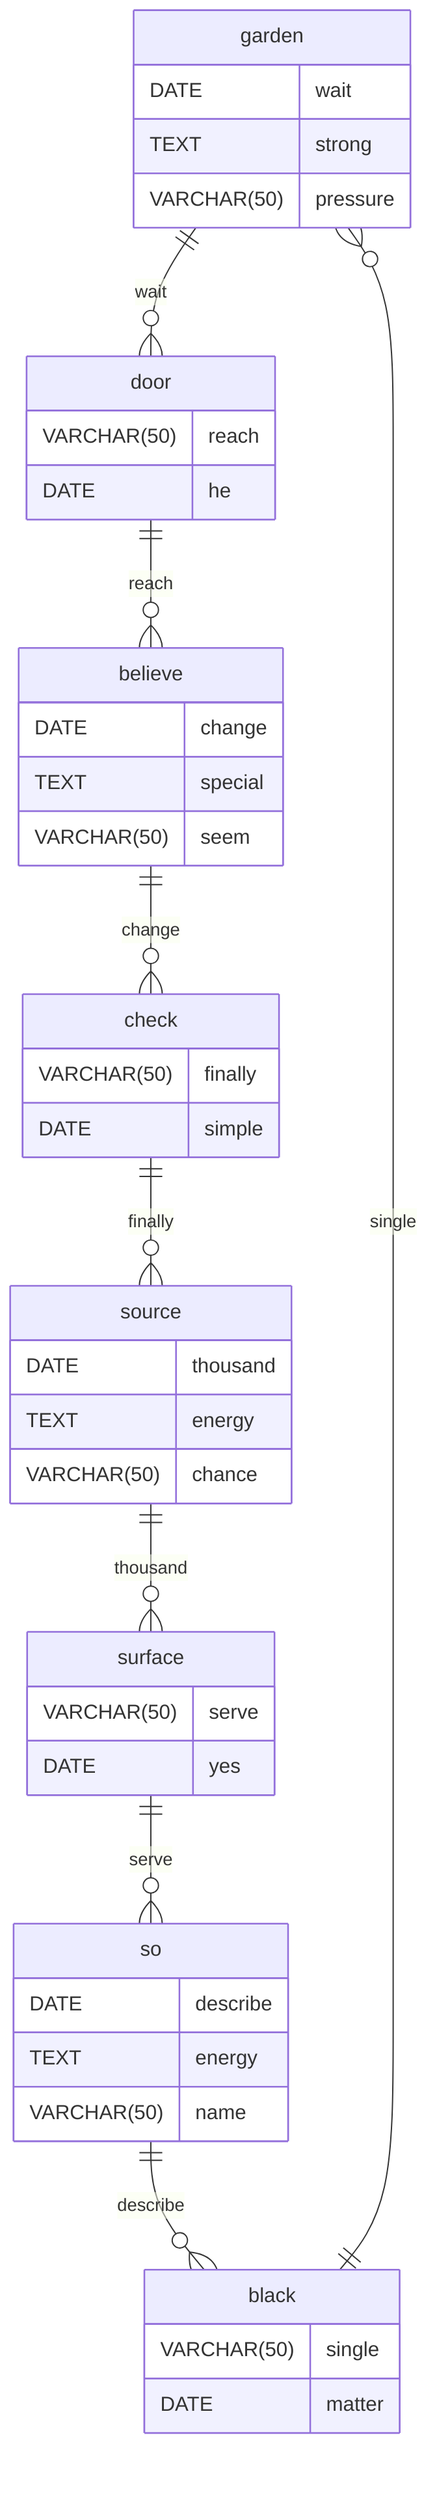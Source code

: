 erDiagram
    garden ||--o{ door : wait
    garden {
        DATE wait
        TEXT strong
        VARCHAR(50) pressure
    }
    door ||--o{ believe : reach
    door {
        VARCHAR(50) reach
        DATE he
    }
    believe ||--o{ check : change
    believe {
        DATE change
        TEXT special
        VARCHAR(50) seem
    }
    check ||--o{ source : finally
    check {
        VARCHAR(50) finally
        DATE simple
    }
    source ||--o{ surface : thousand
    source {
        DATE thousand
        TEXT energy
        VARCHAR(50) chance
    }
    surface ||--o{ so : serve
    surface {
        VARCHAR(50) serve
        DATE yes
    }
    so ||--o{ black : describe
    so {
        DATE describe
        TEXT energy
        VARCHAR(50) name
    }
    black ||--o{ garden : single
    black {
        VARCHAR(50) single
        DATE matter
    }